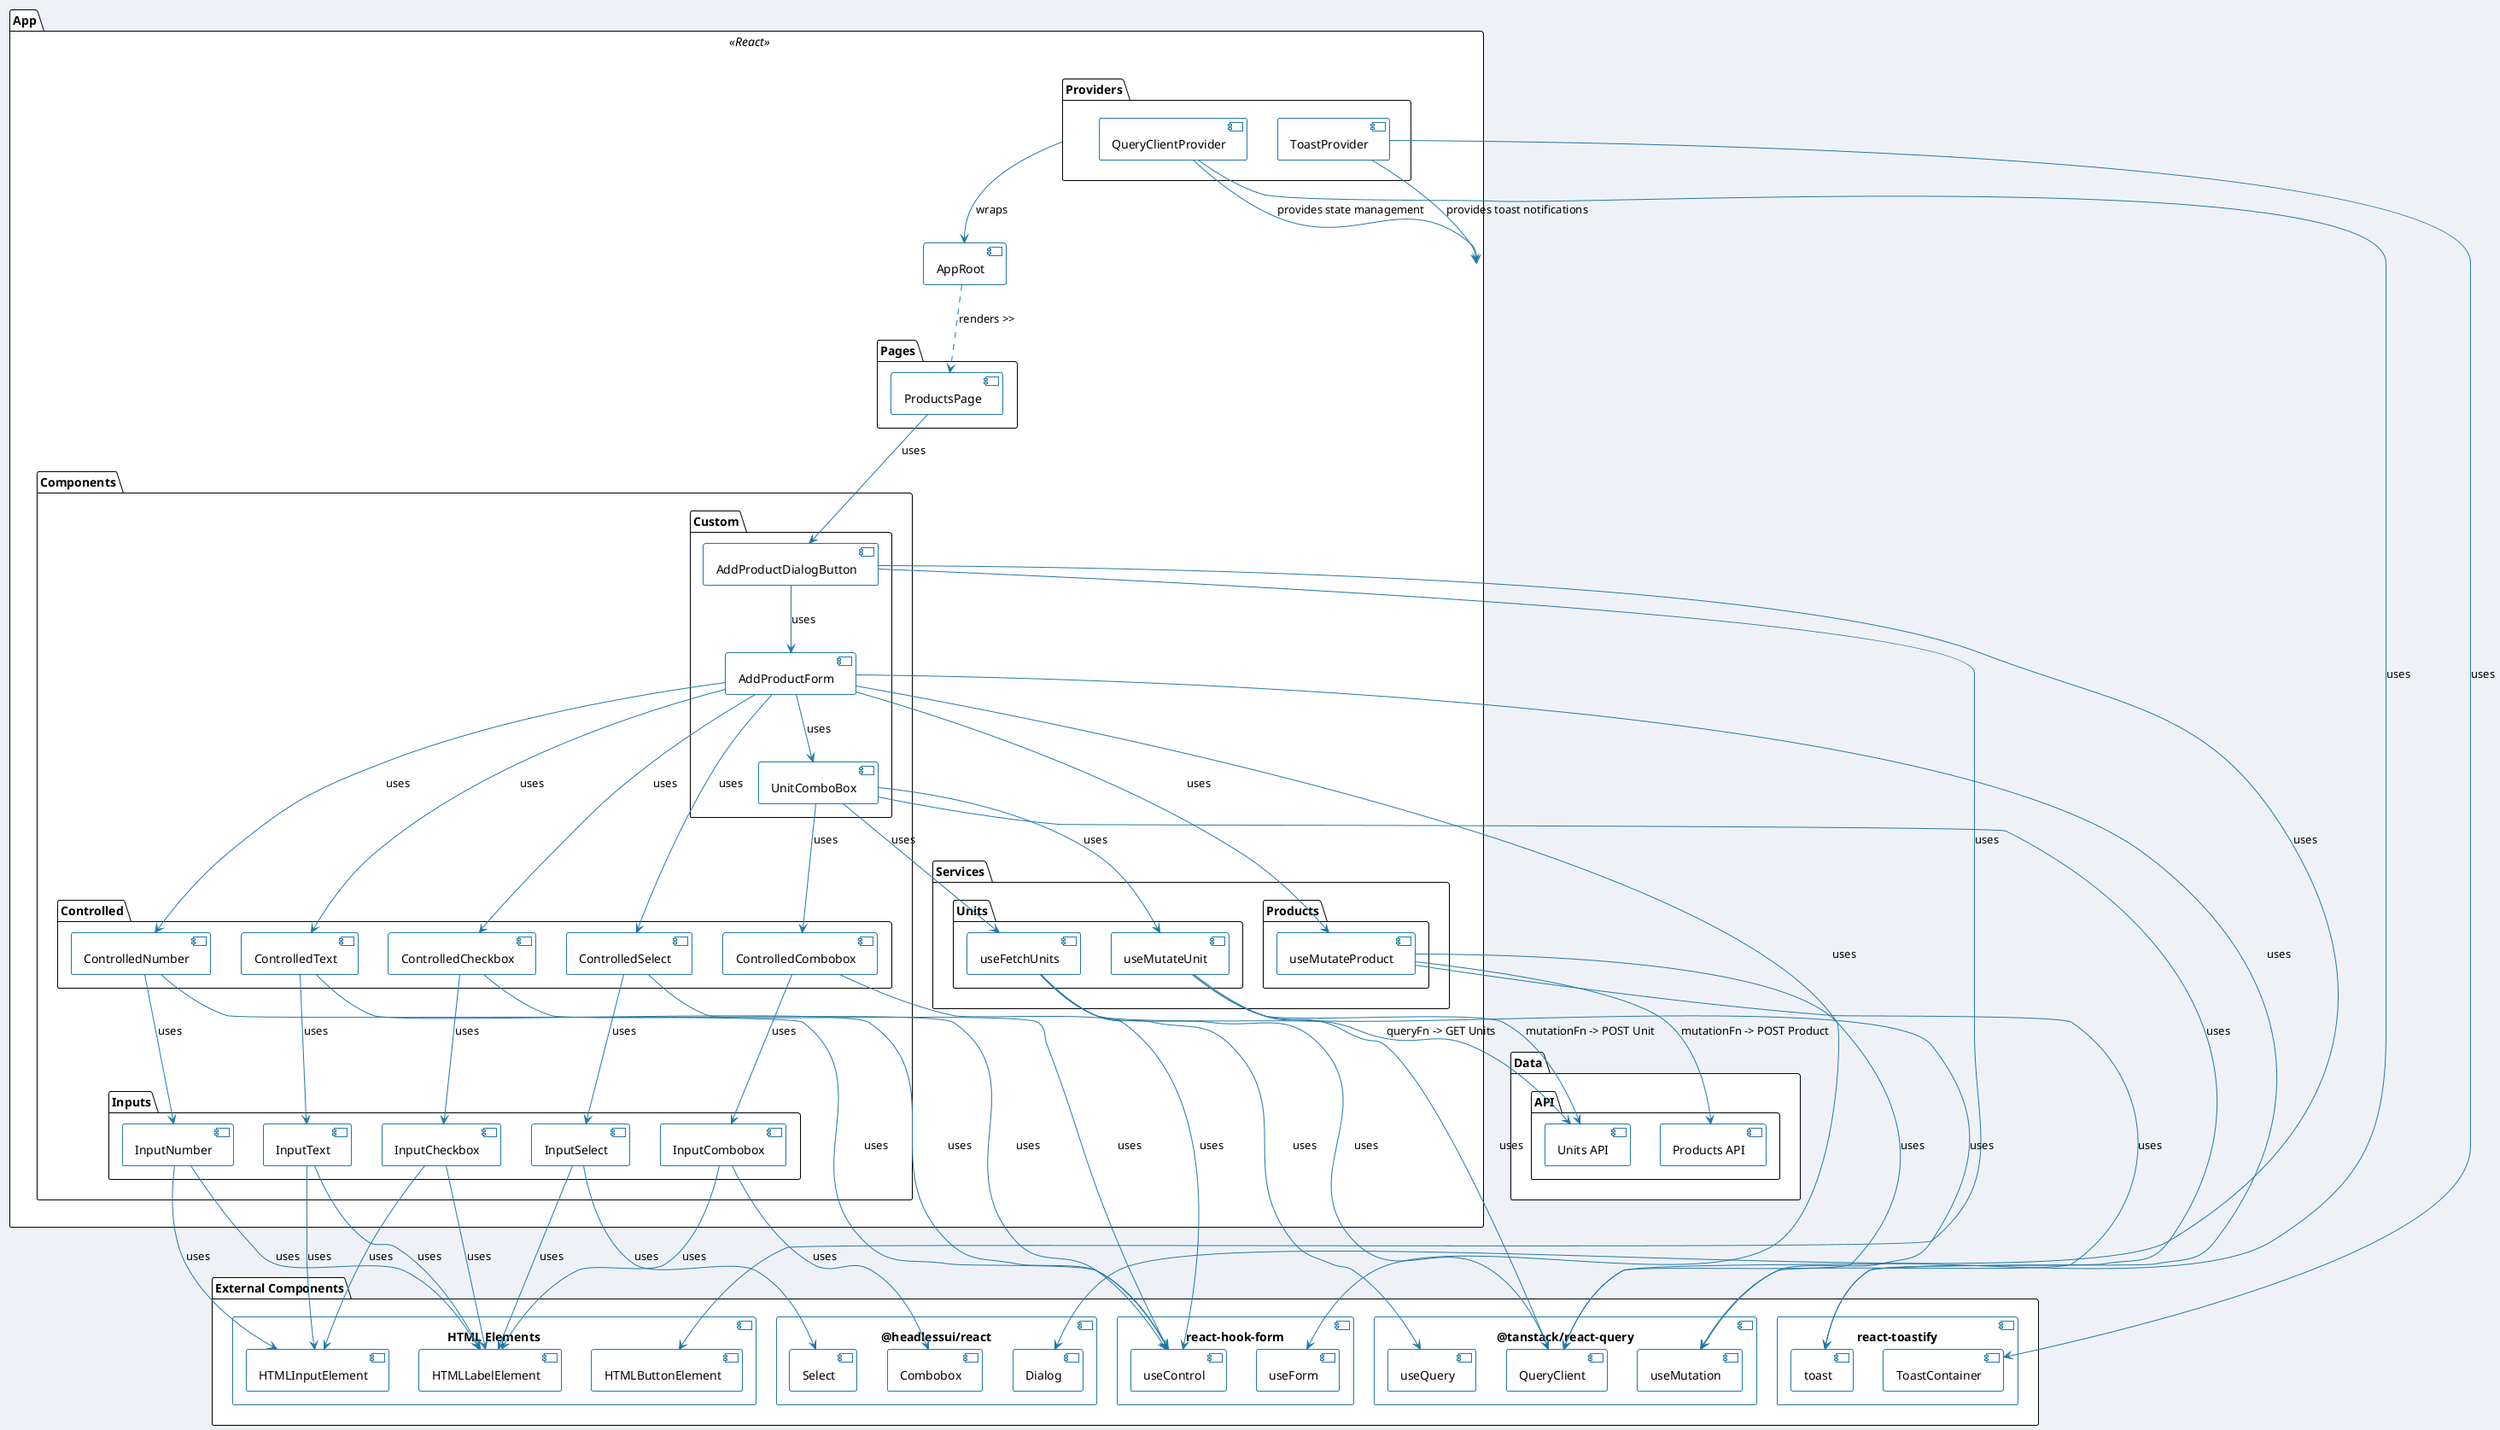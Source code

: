 @startuml
!theme plain

skinparam backgroundColor #EEF2F7
skinparam component {
  BackgroundColor #FFFFFF
  ArrowColor #2378A3
  BorderColor #2378A3
}

package "External Components" {
    component "HTML Elements" {
        component "HTMLLabelElement"
        component "HTMLInputElement"
        component "HTMLButtonElement"
    }
    component "react-hook-form" {
        component "useControl" as ReactHookFormUseController
        component "useForm" as ReactHookFormUseForm
    }
    component "@headlessui/react" {
        component "Dialog" as HeadlessUIDialog
        component "Combobox" as HeadlessUICombobox
        component "Select" as HeadlessUISelect
    }
    component "react-toastify" {
        component "ToastContainer" as ReactToastifyContainer
        component "toast" as ReactToastifyToast
    }
    component "@tanstack/react-query" {
        component "QueryClient" as ReactQueryClient
        component "useQuery" as ReactQueryUseQuery
        component "useMutation" as ReactQueryUseMutation
    }
}

package Data {
    package API {
        component "Products API" as ProductsAPI
        component "Units API" as UnitsAPI
    }
}

package App <<React>> {
    component AppRoot

    package Components {
      package Inputs {
        component InputCheckbox
        component InputCombobox
        component InputNumber
        component InputSelect
        component InputText
      }

      package Controlled {
        component ControlledCheckbox
        component ControlledCombobox
        component ControlledNumber
        component ControlledSelect
        component ControlledText
      }

      package Custom {
        component UnitComboBox
        component AddProductForm
        component AddProductDialogButton
      }
    }

    package Providers {
        component QueryClientProvider
        component ToastProvider
    }

    package Pages {
        component ProductsPage
    }

    package Services {
        package Units {
            component "useFetchUnits" as UseFetchUnits
            component "useMutateUnit" as UseMutateUnit
        }
        package Products {
            component "useMutateProduct" as UseMutateProduct
        }
    }
}

' Routing relationship
AppRoot ..> ProductsPage : renders >>

' Providers relations
Providers --> AppRoot : wraps

QueryClientProvider --> ReactQueryClient : uses
QueryClientProvider --> App : provides state management

ToastProvider --> ReactToastifyContainer : uses
ToastProvider --> App : provides toast notifications

' InputText component
InputText --> HTMLLabelElement : uses
InputText --> HTMLInputElement : uses

' InputNumber component
InputNumber --> HTMLLabelElement : uses
InputNumber --> HTMLInputElement : uses

' InputCheckbox component
InputCheckbox --> HTMLLabelElement : uses
InputCheckbox --> HTMLInputElement : uses

' InputSelect component
InputSelect --> HTMLLabelElement : uses
InputSelect --> HeadlessUISelect : uses

' InputCombobox component
InputCombobox --> HTMLLabelElement : uses
InputCombobox --> HeadlessUICombobox : uses

' ControlledText component
ControlledText --> ReactHookFormUseController : uses
ControlledText --> InputText : uses

' ControlledNumber component
ControlledNumber --> ReactHookFormUseController : uses
ControlledNumber --> InputNumber : uses

' ControlledCheckbox component
ControlledCheckbox --> ReactHookFormUseController : uses
ControlledCheckbox --> InputCheckbox : uses

' ControlledSelect component
ControlledSelect --> ReactHookFormUseController : uses
ControlledSelect --> InputSelect : uses

' ControlledCombobox component
ControlledCombobox --> ReactHookFormUseController : uses
ControlledCombobox --> InputCombobox : uses

' UnitComboBox component
UnitComboBox --> ReactToastifyToast : uses
UnitComboBox --> UseFetchUnits : uses
UnitComboBox --> UseMutateUnit : uses
UnitComboBox --> ControlledCombobox : uses

' AddProductForm component
AddProductForm --> ReactHookFormUseForm : uses
AddProductForm --> ReactToastifyToast : uses
AddProductForm --> UseMutateProduct : uses
AddProductForm --> ControlledText : uses
AddProductForm --> ControlledNumber : uses
AddProductForm --> ControlledCheckbox : uses
AddProductForm --> UnitComboBox : uses
AddProductForm --> ControlledSelect : uses

' AddProductDialogButton component relations
AddProductDialogButton --> HTMLButtonElement : uses
AddProductDialogButton --> HeadlessUIDialog : uses
AddProductDialogButton --> AddProductForm : uses

' ProductsPage component
ProductsPage --> AddProductDialogButton : uses

' useMutateProduct service
UseMutateProduct --> ReactQueryUseMutation : uses
UseMutateProduct --> ReactQueryClient : uses
UseMutateProduct --> ProductsAPI : "mutationFn -> POST Product"

' useFetchUnits service
UseFetchUnits --> ReactQueryUseQuery : uses
UseFetchUnits --> ReactQueryClient : uses
UseFetchUnits --> UnitsAPI : "queryFn -> GET Units"

' useMutateUnit service
UseMutateUnit --> ReactQueryUseMutation : uses
UseMutateUnit --> ReactQueryClient : uses
UseMutateUnit --> UnitsAPI : "mutationFn -> POST Unit"

@enduml
